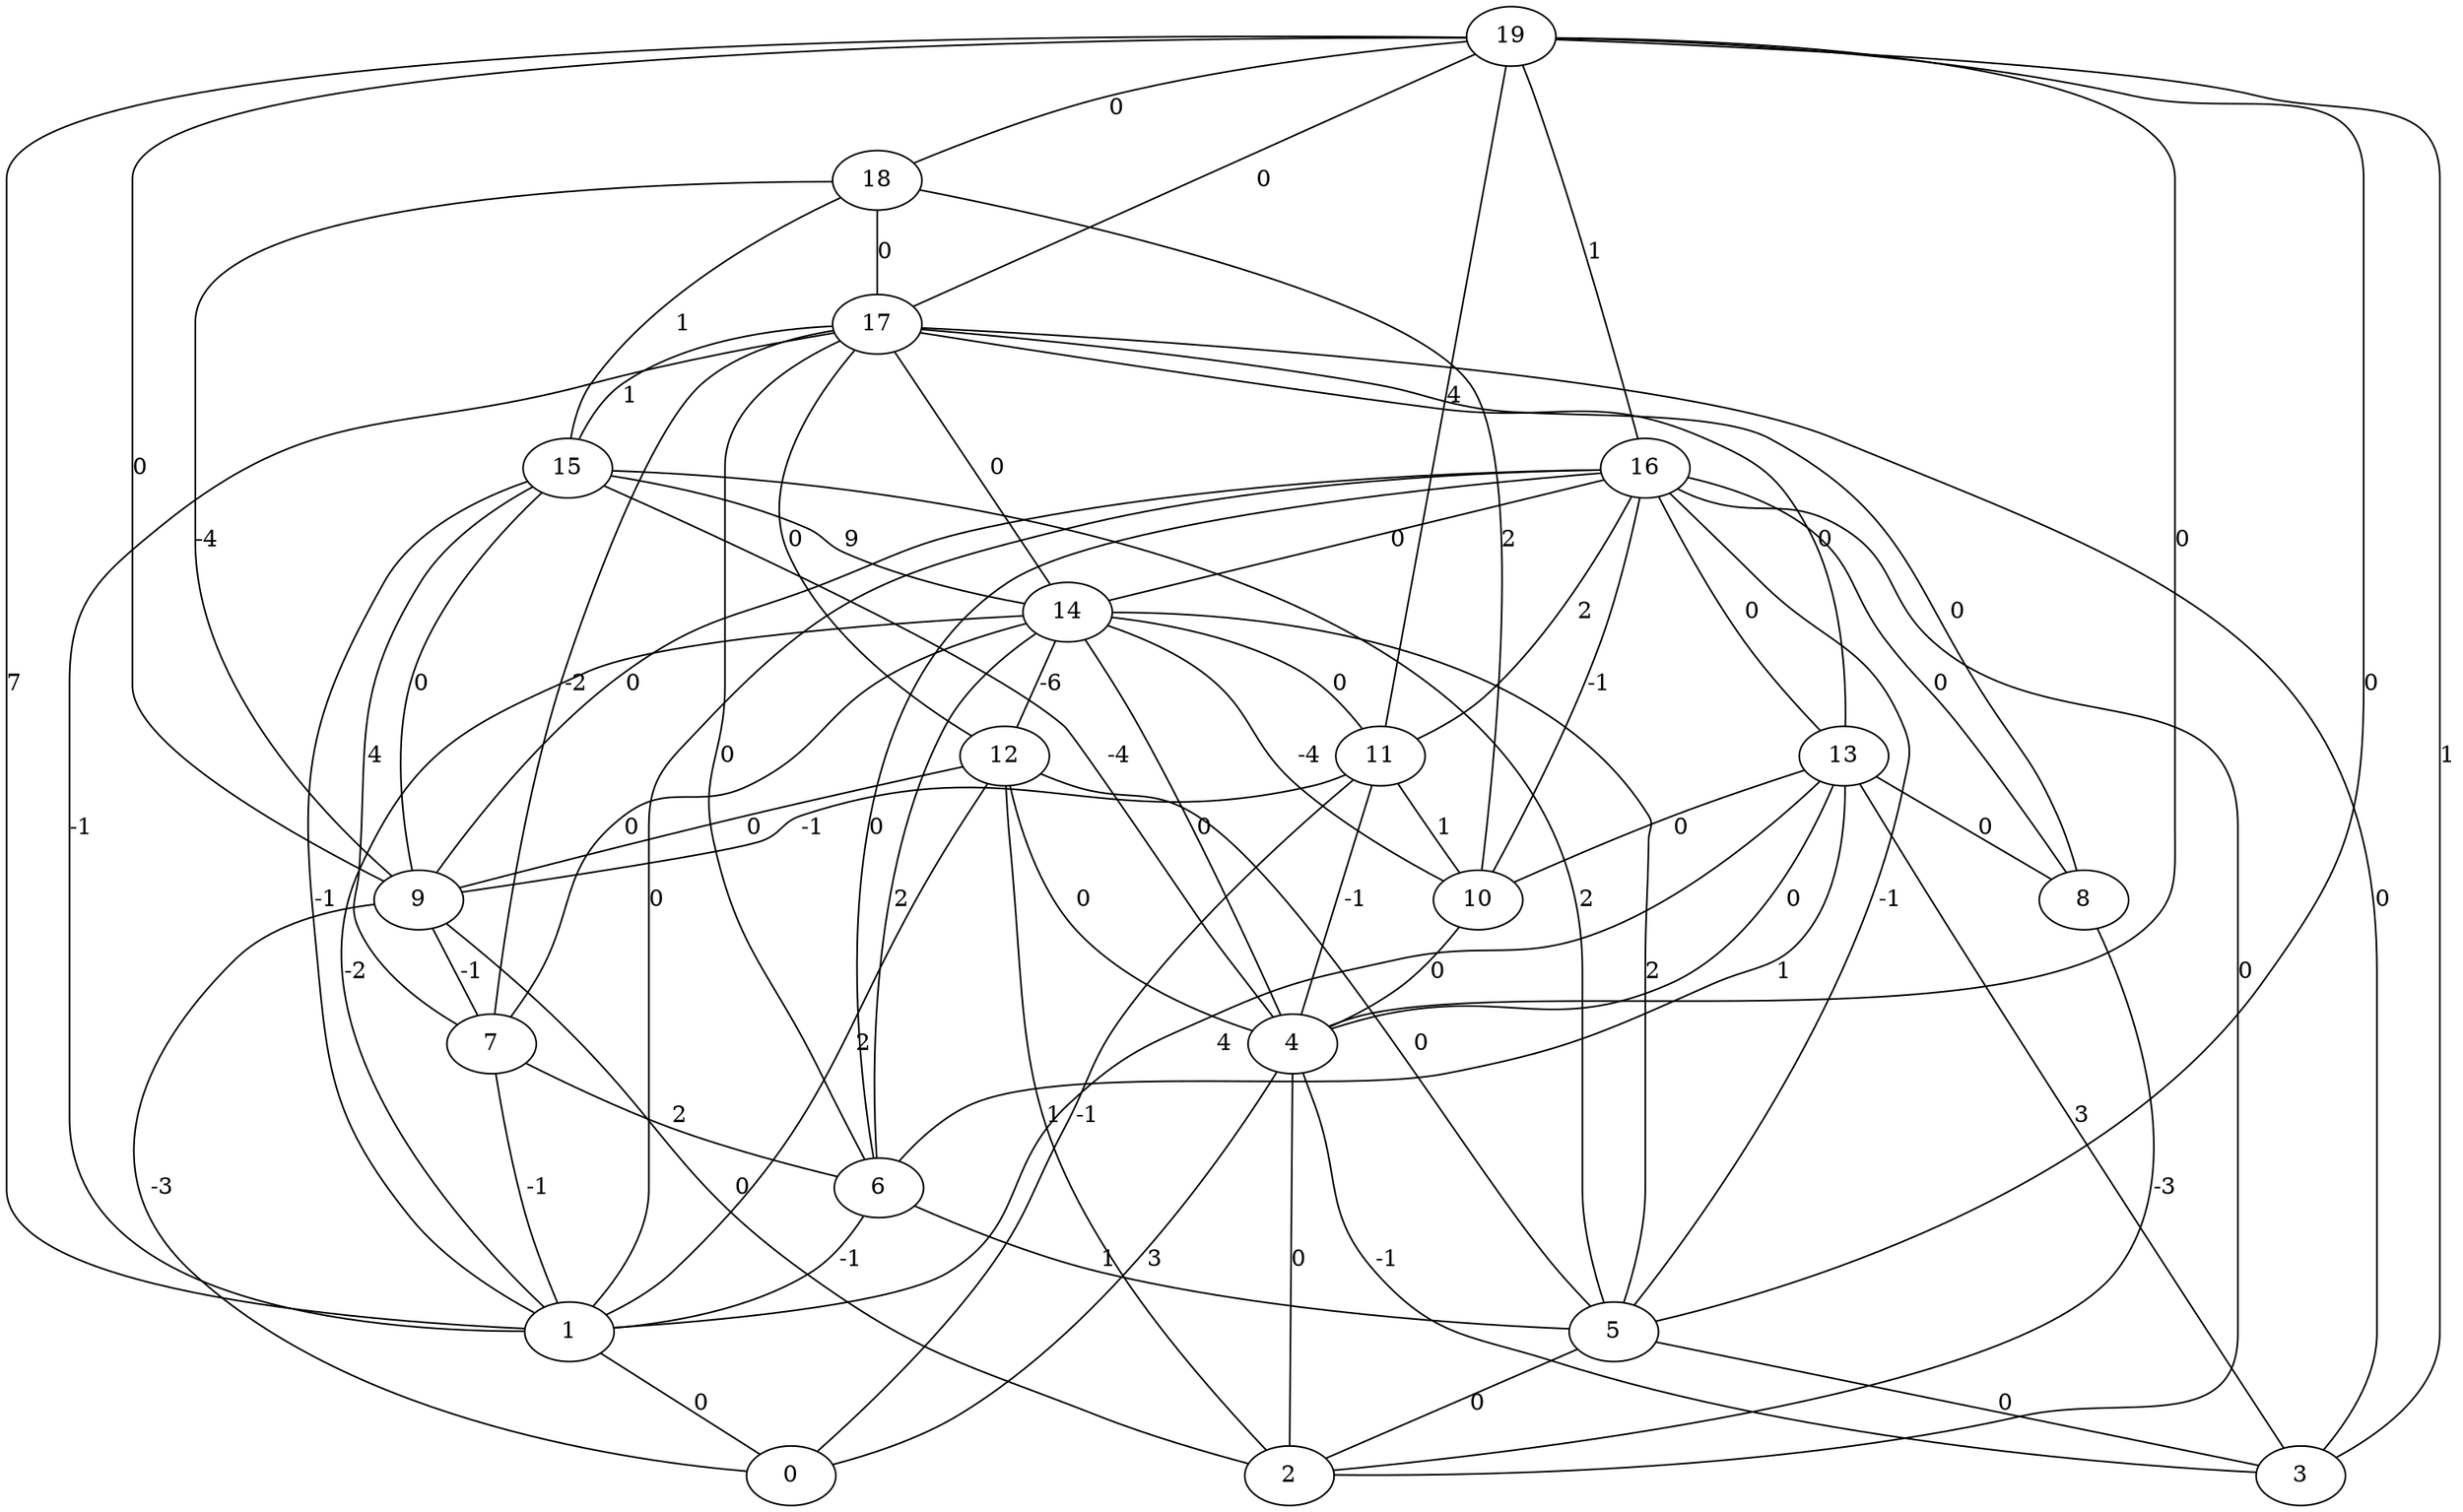 graph G {
0;
1;
2;
3;
4;
5;
6;
7;
8;
9;
10;
11;
12;
13;
14;
15;
16;
17;
18;
19;
1--0 [label=0];
4--0 [label=3];
4--2 [label=0];
4--3 [label=-1];
5--2 [label=0];
5--3 [label=0];
6--1 [label=-1];
6--5 [label=1];
7--1 [label=-1];
7--6 [label=2];
8--2 [label=-3];
9--0 [label=-3];
9--2 [label=0];
9--7 [label=-1];
10--4 [label=0];
11--0 [label=-1];
11--4 [label=-1];
11--9 [label=-1];
11--10 [label=1];
12--1 [label=2];
12--2 [label=1];
12--4 [label=0];
12--5 [label=0];
12--9 [label=0];
13--1 [label=4];
13--3 [label=3];
13--4 [label=0];
13--6 [label=1];
13--8 [label=0];
13--10 [label=0];
14--1 [label=-2];
14--4 [label=0];
14--5 [label=2];
14--6 [label=2];
14--7 [label=0];
14--10 [label=-4];
14--11 [label=0];
14--12 [label=-6];
15--1 [label=-1];
15--4 [label=-4];
15--5 [label=2];
15--7 [label=4];
15--9 [label=0];
15--14 [label=9];
16--1 [label=0];
16--2 [label=0];
16--5 [label=-1];
16--6 [label=0];
16--8 [label=0];
16--9 [label=0];
16--10 [label=-1];
16--11 [label=2];
16--13 [label=0];
16--14 [label=0];
17--1 [label=-1];
17--3 [label=0];
17--6 [label=0];
17--7 [label=-2];
17--8 [label=0];
17--12 [label=0];
17--13 [label=0];
17--14 [label=0];
17--15 [label=1];
18--9 [label=-4];
18--10 [label=2];
18--15 [label=1];
18--17 [label=0];
19--1 [label=7];
19--3 [label=1];
19--4 [label=0];
19--5 [label=0];
19--9 [label=0];
19--11 [label=4];
19--16 [label=1];
19--17 [label=0];
19--18 [label=0];
}
